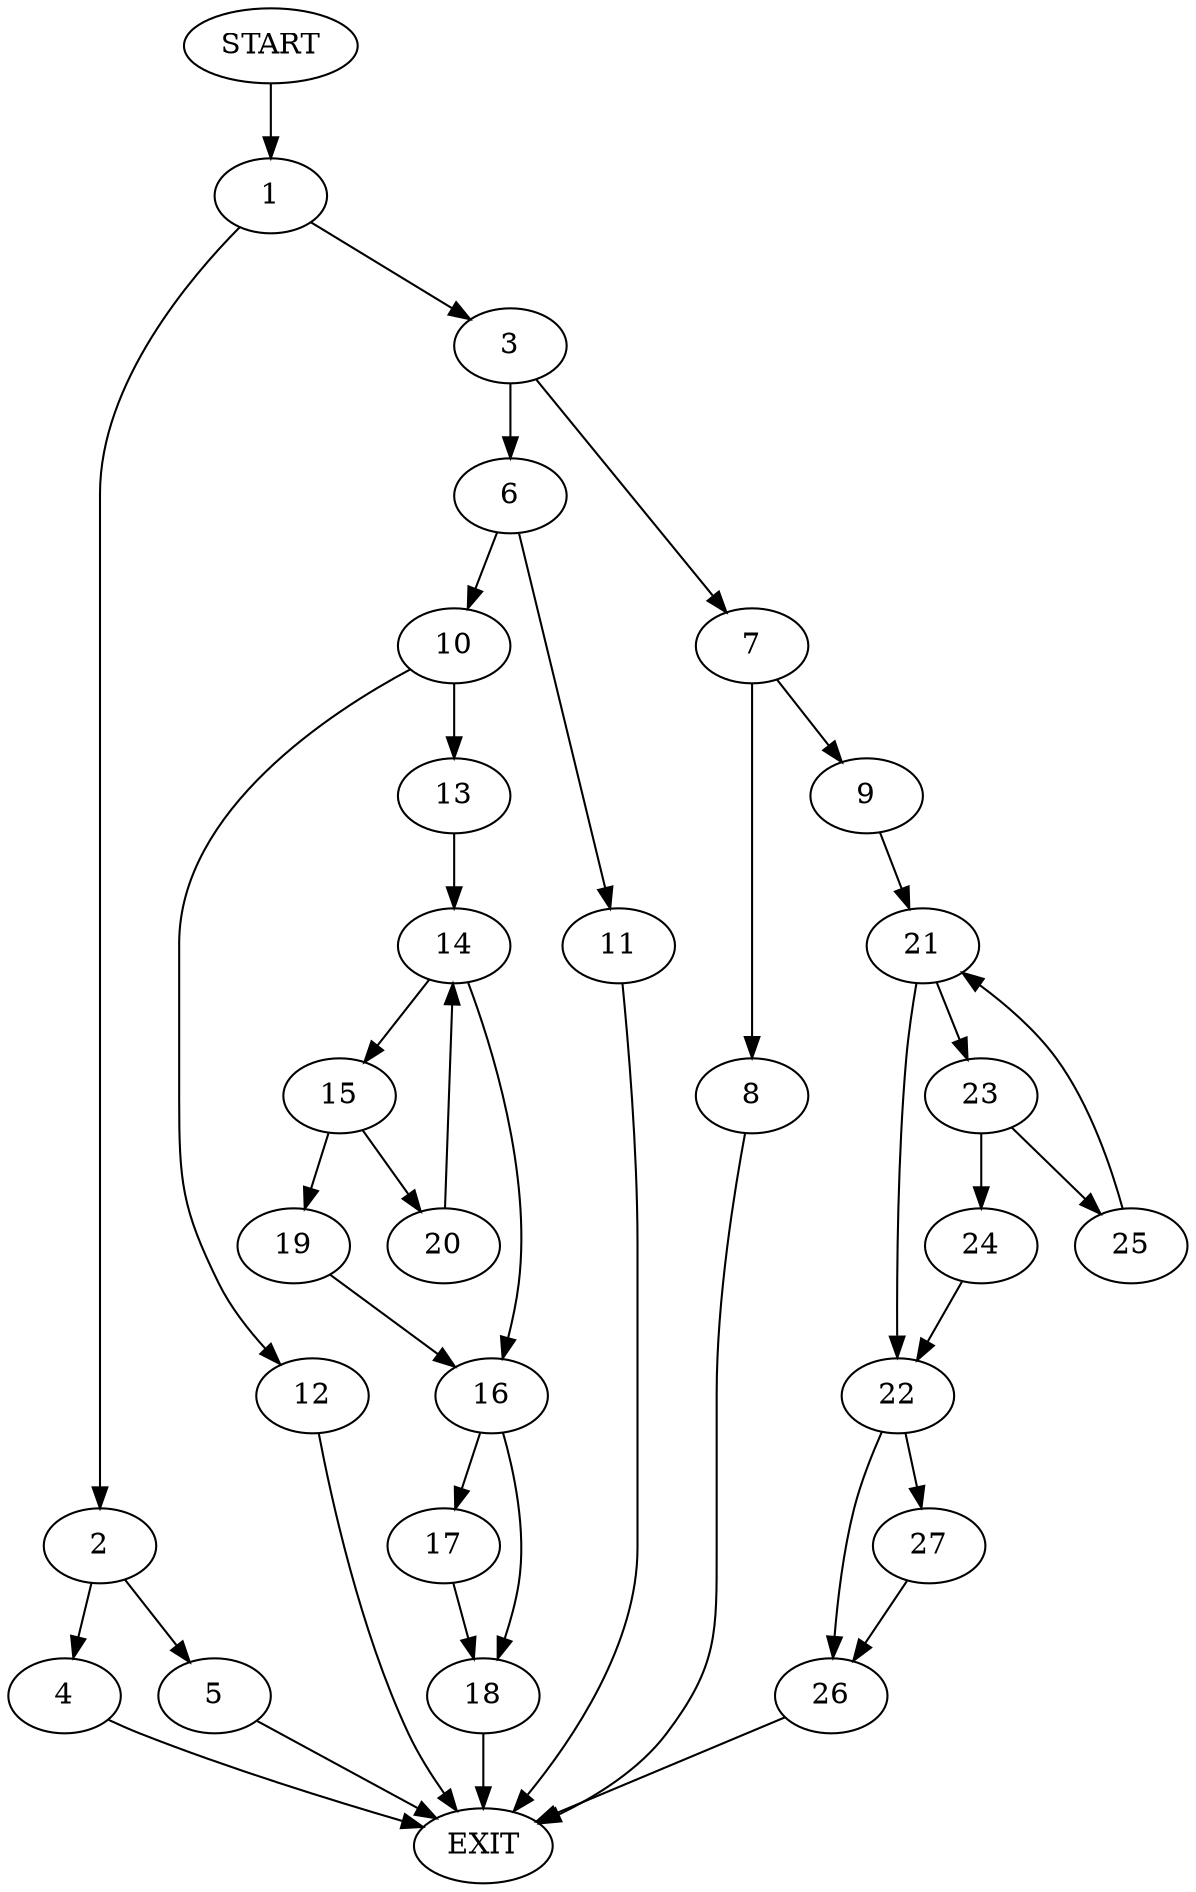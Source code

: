 digraph {
0 [label="START"]
28 [label="EXIT"]
0 -> 1
1 -> 2
1 -> 3
2 -> 4
2 -> 5
3 -> 6
3 -> 7
5 -> 28
4 -> 28
7 -> 8
7 -> 9
6 -> 10
6 -> 11
10 -> 12
10 -> 13
11 -> 28
12 -> 28
13 -> 14
14 -> 15
14 -> 16
16 -> 17
16 -> 18
15 -> 19
15 -> 20
20 -> 14
19 -> 16
18 -> 28
17 -> 18
9 -> 21
8 -> 28
21 -> 22
21 -> 23
23 -> 24
23 -> 25
22 -> 26
22 -> 27
25 -> 21
24 -> 22
27 -> 26
26 -> 28
}
